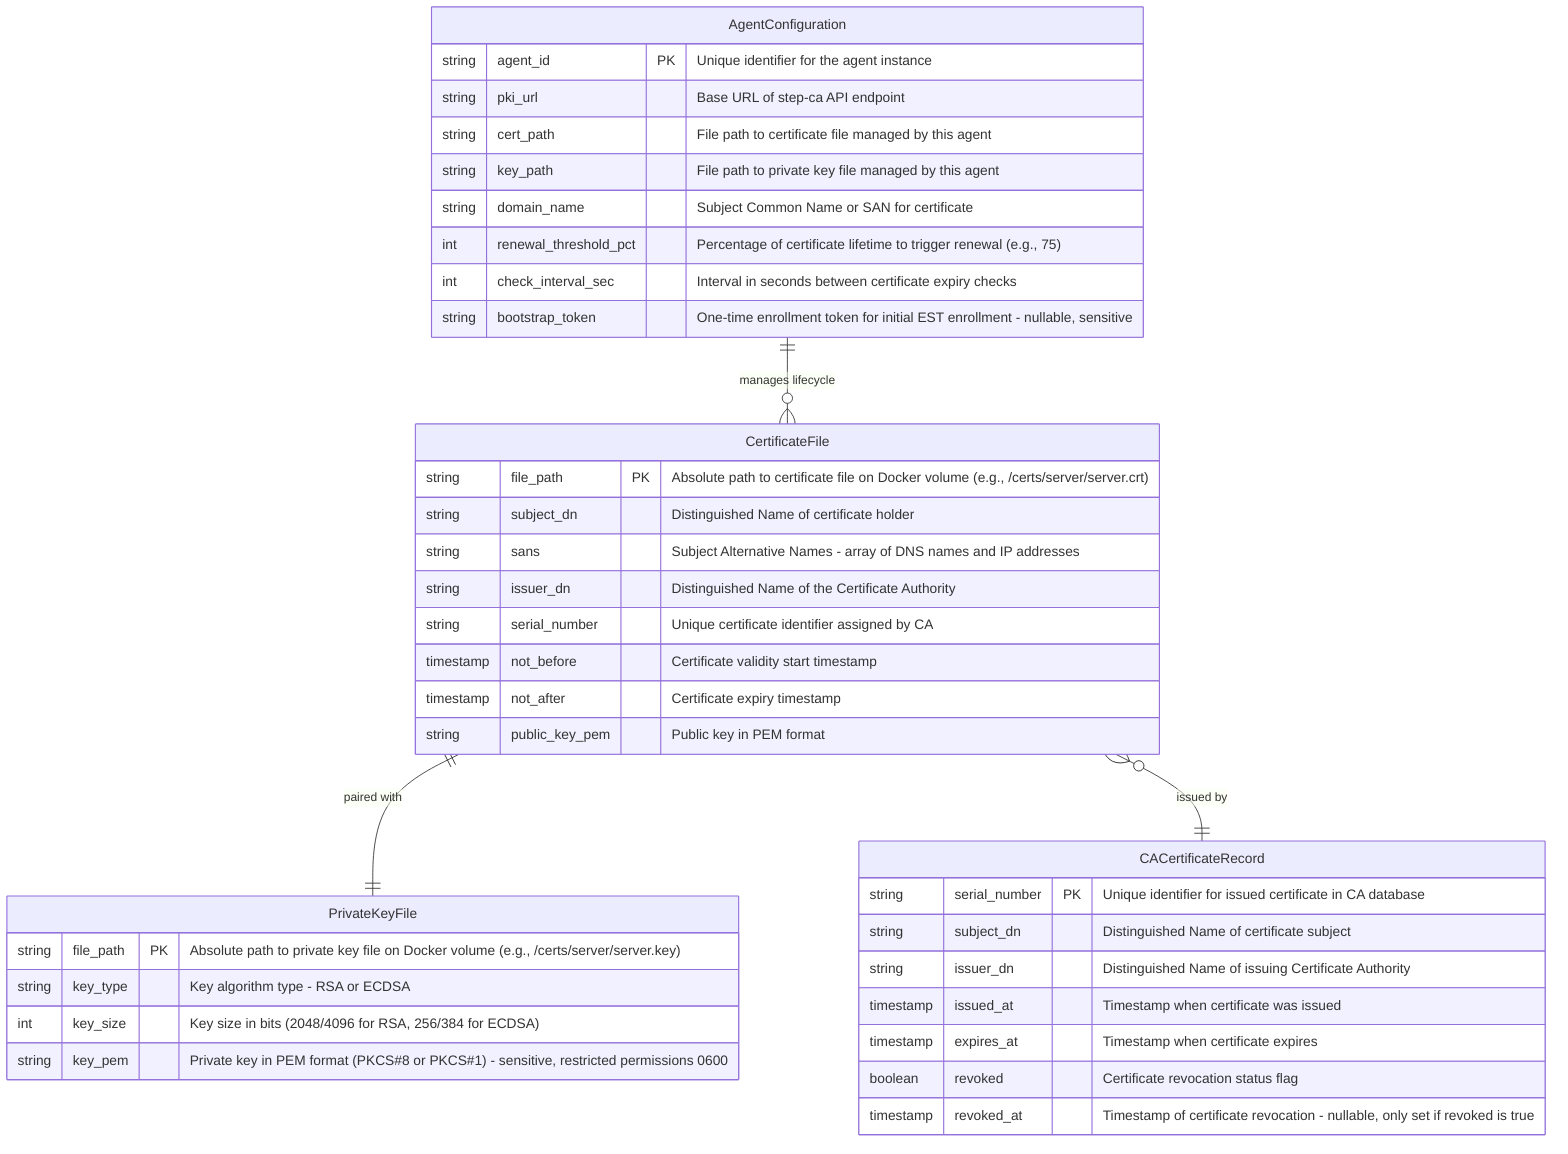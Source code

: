 erDiagram
    CertificateFile {
        string file_path PK "Absolute path to certificate file on Docker volume (e.g., /certs/server/server.crt)"
        string subject_dn "Distinguished Name of certificate holder"
        string sans "Subject Alternative Names - array of DNS names and IP addresses"
        string issuer_dn "Distinguished Name of the Certificate Authority"
        string serial_number "Unique certificate identifier assigned by CA"
        timestamp not_before "Certificate validity start timestamp"
        timestamp not_after "Certificate expiry timestamp"
        string public_key_pem "Public key in PEM format"
    }

    PrivateKeyFile {
        string file_path PK "Absolute path to private key file on Docker volume (e.g., /certs/server/server.key)"
        string key_type "Key algorithm type - RSA or ECDSA"
        int key_size "Key size in bits (2048/4096 for RSA, 256/384 for ECDSA)"
        string key_pem "Private key in PEM format (PKCS#8 or PKCS#1) - sensitive, restricted permissions 0600"
    }

    AgentConfiguration {
        string agent_id PK "Unique identifier for the agent instance"
        string pki_url "Base URL of step-ca API endpoint"
        string cert_path "File path to certificate file managed by this agent"
        string key_path "File path to private key file managed by this agent"
        string domain_name "Subject Common Name or SAN for certificate"
        int renewal_threshold_pct "Percentage of certificate lifetime to trigger renewal (e.g., 75)"
        int check_interval_sec "Interval in seconds between certificate expiry checks"
        string bootstrap_token "One-time enrollment token for initial EST enrollment - nullable, sensitive"
    }

    CACertificateRecord {
        string serial_number PK "Unique identifier for issued certificate in CA database"
        string subject_dn "Distinguished Name of certificate subject"
        string issuer_dn "Distinguished Name of issuing Certificate Authority"
        timestamp issued_at "Timestamp when certificate was issued"
        timestamp expires_at "Timestamp when certificate expires"
        boolean revoked "Certificate revocation status flag"
        timestamp revoked_at "Timestamp of certificate revocation - nullable, only set if revoked is true"
    }

    CertificateFile ||--|| PrivateKeyFile : "paired with"
    AgentConfiguration ||--o{ CertificateFile : "manages lifecycle"
    CertificateFile }o--|| CACertificateRecord : "issued by"